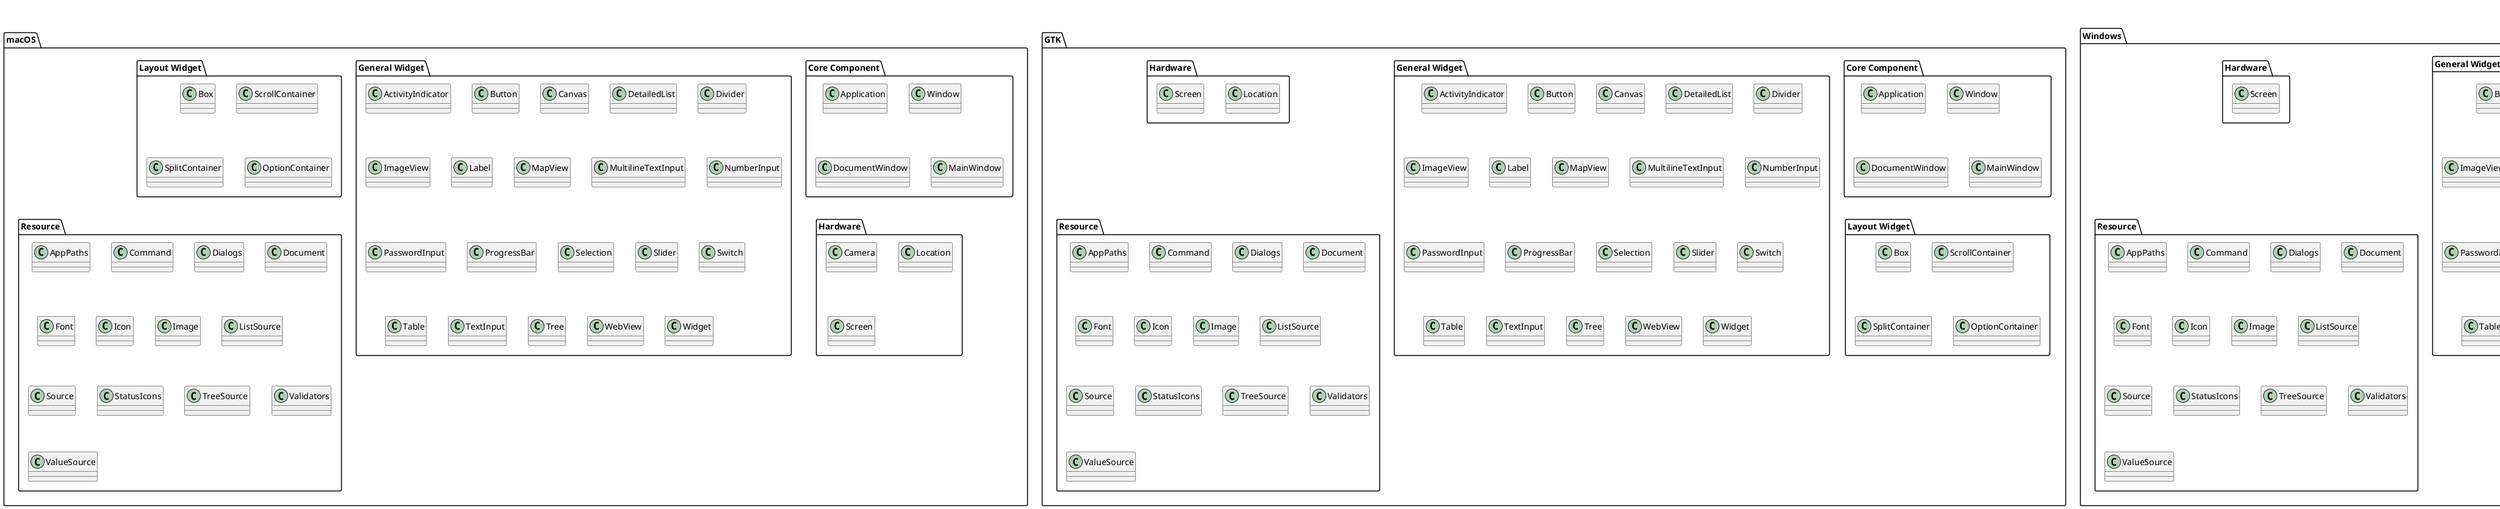 
@startuml
title Toga Project Architecture

package "macOS" {
    package "Core Component" {
        class Application
        class Window
        class DocumentWindow
        class MainWindow
    }
    package "General Widget" {
        class ActivityIndicator
        class Button
        class Canvas
        class DetailedList
        class Divider
        class ImageView
        class Label
        class MapView
        class MultilineTextInput
        class NumberInput
        class PasswordInput
        class ProgressBar
        class Selection
        class Slider
        class Switch
        class Table
        class TextInput
        class Tree
        class WebView
        class Widget
    }
    package "Layout Widget" {
        class Box
        class ScrollContainer
        class SplitContainer
        class OptionContainer
    }
    package "Hardware" {
        class Camera
        class Location
        class Screen
    }
    package "Resource" {
        class AppPaths
        class Command
        class Dialogs
        class Document
        class Font
        class Icon
        class Image
        class ListSource
        class Source
        class StatusIcons
        class TreeSource
        class Validators
        class ValueSource
    }
}
package "GTK" {
    package "Core Component" {
        class Application
        class Window
        class DocumentWindow
        class MainWindow
    }
    package "General Widget" {
        class ActivityIndicator
        class Button
        class Canvas
        class DetailedList
        class Divider
        class ImageView
        class Label
        class MapView
        class MultilineTextInput
        class NumberInput
        class PasswordInput
        class ProgressBar
        class Selection
        class Slider
        class Switch
        class Table
        class TextInput
        class Tree
        class WebView
        class Widget
    }
    package "Layout Widget" {
        class Box
        class ScrollContainer
        class SplitContainer
        class OptionContainer
    }
    package "Hardware" {
        class Location
        class Screen
    }
    package "Resource" {
        class AppPaths
        class Command
        class Dialogs
        class Document
        class Font
        class Icon
        class Image
        class ListSource
        class Source
        class StatusIcons
        class TreeSource
        class Validators
        class ValueSource
    }
}
package "Windows" {
    package "Core Component" {
        class Application
        class Window
        class DocumentWindow
        class MainWindow
    }
    package "General Widget" {
        class Button
        class Canvas
        class DateInput
        class DetailedList <<incomplete>>
        class Divider
        class ImageView
        class Label
        class MapView
        class MultilineTextInput
        class NumberInput
        class PasswordInput
        class ProgressBar
        class Selection
        class Slider
        class Switch
        class Table
        class TextInput
        class TimeInput
        class WebView
        class Widget
    }
    package "Layout Widget" {
        class Box
        class ScrollContainer
        class SplitContainer
        class OptionContainer
    }
    package "Hardware" {
        class Screen
    }
    package "Resource" {
        class AppPaths
        class Command
        class Dialogs
        class Document
        class Font
        class Icon
        class Image
        class ListSource
        class Source
        class StatusIcons
        class TreeSource
        class Validators
        class ValueSource
    }
}
package "iOS" {
    package "Core Component" {
        class Application
        class Window
        class MainWindow
    }
    package "General Widget" {
        class ActivityIndicator
        class Button
        class Canvas
        class DetailedList
        class Divider
        class ImageView
        class Label
        class MapView
        class MultilineTextInput
        class NumberInput
        class PasswordInput
        class ProgressBar
        class Selection
        class Slider
        class Switch
        class TextInput
        class WebView
        class Widget
    }
    package "Layout Widget" {
        class Box
        class ScrollContainer
        class OptionContainer
    }
    package "Hardware" {
        class Camera
        class Location
        class Screen
    }
    package "Resource" {
        class AppPaths
        class Dialogs
        class Font
        class Icon
        class Image
        class ListSource
        class Source
        class TreeSource
        class Validators
        class ValueSource
    }
}
package "Android" {
    package "Core Component" {
        class Application
        class Window
        class MainWindow
    }
    package "General Widget" {
        class Button
        class Canvas
        class DateInput
        class DetailedList
        class Divider
        class ImageView
        class Label
        class MapView
        class MultilineTextInput
        class NumberInput
        class PasswordInput
        class ProgressBar
        class Selection
        class Slider
        class Switch
        class Table <<incomplete>>
        class TextInput
        class TimeInput
        class WebView
        class Widget
    }
    package "Layout Widget" {
        class Box
        class ScrollContainer
        class OptionContainer
    }
    package "Hardware" {
        class Camera
        class Location
        class Screen
    }
    package "Resource" {
        class AppPaths
        class Command
        class Dialogs
        class Font
        class Icon
        class Image
        class ListSource
        class Source
        class TreeSource
        class Validators
        class ValueSource
    }
}
package "Web" {
    package "Core Component" {
        class Application <<incomplete>>
        class Window <<incomplete>>
        class MainWindow <<incomplete>>
    }
    package "General Widget" {
        class ActivityIndicator <<incomplete>>
        class Button <<incomplete>>
        class Divider <<incomplete>>
        class Label <<incomplete>>
        class ProgressBar <<incomplete>>
        class Switch <<incomplete>>
        class TextInput <<incomplete>>
        class Widget <<incomplete>>
    }
    package "Layout Widget" {
        class Box <<incomplete>>
    }
    package "Hardware" {
        class Screen <<incomplete>>
    }
    package "Resource" {
        class Dialogs <<incomplete>>
        class ListSource
        class Source
        class TreeSource
        class Validators
        class ValueSource
    }
}
package "Terminal" {
    package "Core Component" {
        class Application <<incomplete>>
        class Window <<incomplete>>
        class MainWindow <<incomplete>>
    }
    package "General Widget" {
        class Button <<incomplete>>
        class Label <<incomplete>>
        class TextInput <<incomplete>>
        class Widget <<incomplete>>
    }
    package "Layout Widget" {
        class Box <<incomplete>>
    }
    package "Hardware" {
        class Screen <<incomplete>>
    }
    package "Resource" {
        class AppPaths <<incomplete>>
        class Dialogs <<incomplete>>
        class Icon <<incomplete>>
        class ListSource
        class Source
        class TreeSource
        class Validators
        class ValueSource
    }
}

@enduml
